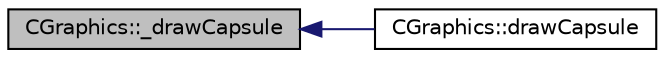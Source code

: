 digraph "CGraphics::_drawCapsule"
{
 // INTERACTIVE_SVG=YES
  edge [fontname="Helvetica",fontsize="10",labelfontname="Helvetica",labelfontsize="10"];
  node [fontname="Helvetica",fontsize="10",shape=record];
  rankdir="LR";
  Node1 [label="CGraphics::_drawCapsule",height=0.2,width=0.4,color="black", fillcolor="grey75", style="filled", fontcolor="black"];
  Node1 -> Node2 [dir="back",color="midnightblue",fontsize="10",style="solid",fontname="Helvetica"];
  Node2 [label="CGraphics::drawCapsule",height=0.2,width=0.4,color="black", fillcolor="white", style="filled",URL="$dc/d90/class_c_graphics.html#a1349f48e997ed702fb48c5b3c9f1d854"];
}
